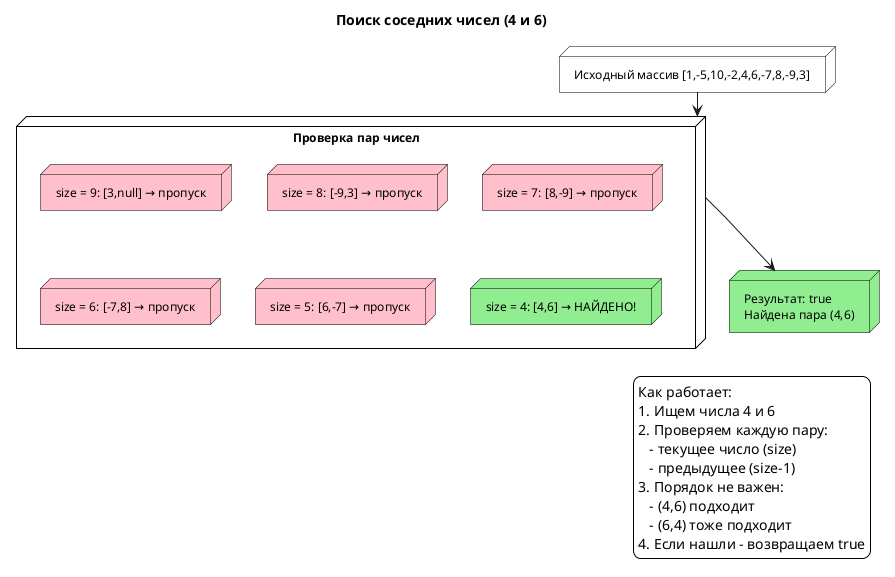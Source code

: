 @startuml
title Поиск соседних чисел (4 и 6)
skinparam backgroundColor white
skinparam node {
    BackgroundColor white
    BorderColor black
    FontSize 12
}

node "Исходный массив [1,-5,10,-2,4,6,-7,8,-9,3]" as arr

node "Проверка пар чисел" as check {
    node "size = 9: [3,null] → пропуск" as step1 #Pink
    node "size = 8: [-9,3] → пропуск" as step2 #Pink
    node "size = 7: [8,-9] → пропуск" as step3 #Pink
    node "size = 6: [-7,8] → пропуск" as step4 #Pink
    node "size = 5: [6,-7] → пропуск" as step5 #Pink
    node "size = 4: [4,6] → НАЙДЕНО!" as step6 #LightGreen
}

node "Результат: true\nНайдена пара (4,6)" as result #LightGreen

arr -down-> check
check -down-> result

legend right
    Как работает:
    1. Ищем числа 4 и 6
    2. Проверяем каждую пару:
       - текущее число (size)
       - предыдущее (size-1)
    3. Порядок не важен:
       - (4,6) подходит
       - (6,4) тоже подходит
    4. Если нашли - возвращаем true
end legend

@enduml
